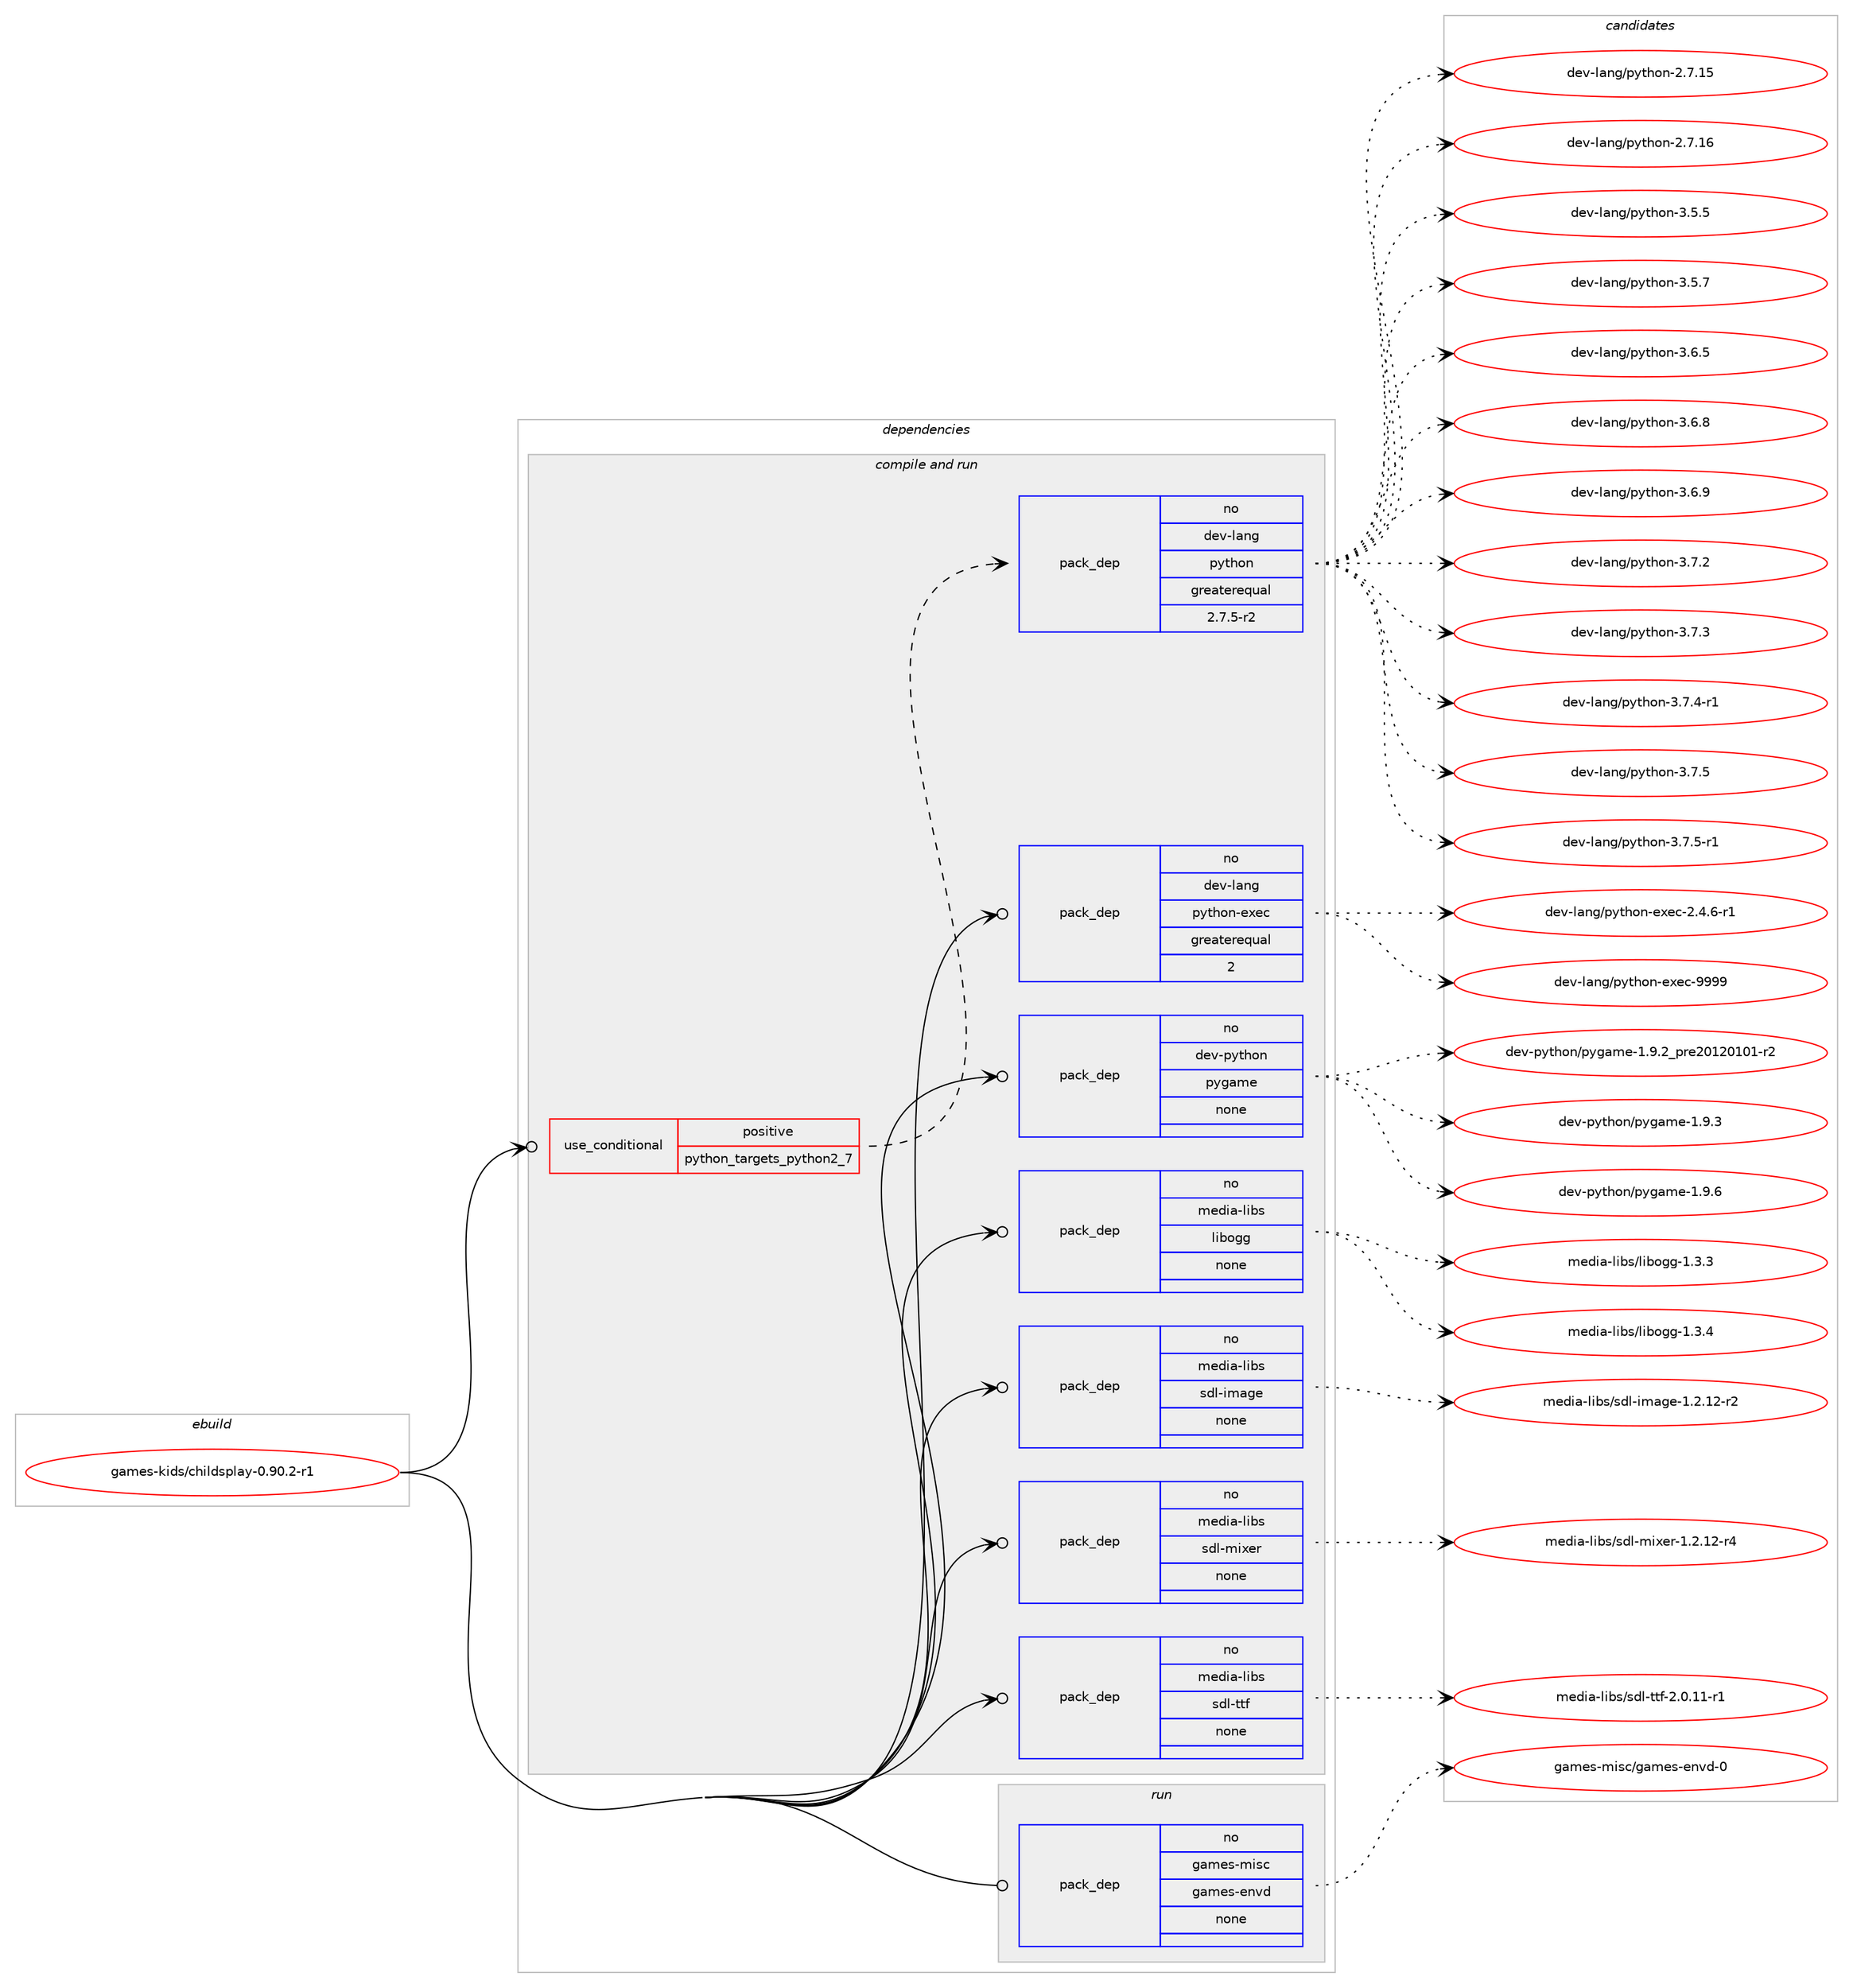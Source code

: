 digraph prolog {

# *************
# Graph options
# *************

newrank=true;
concentrate=true;
compound=true;
graph [rankdir=LR,fontname=Helvetica,fontsize=10,ranksep=1.5];#, ranksep=2.5, nodesep=0.2];
edge  [arrowhead=vee];
node  [fontname=Helvetica,fontsize=10];

# **********
# The ebuild
# **********

subgraph cluster_leftcol {
color=gray;
rank=same;
label=<<i>ebuild</i>>;
id [label="games-kids/childsplay-0.90.2-r1", color=red, width=4, href="../games-kids/childsplay-0.90.2-r1.svg"];
}

# ****************
# The dependencies
# ****************

subgraph cluster_midcol {
color=gray;
label=<<i>dependencies</i>>;
subgraph cluster_compile {
fillcolor="#eeeeee";
style=filled;
label=<<i>compile</i>>;
}
subgraph cluster_compileandrun {
fillcolor="#eeeeee";
style=filled;
label=<<i>compile and run</i>>;
subgraph cond184917 {
dependency740721 [label=<<TABLE BORDER="0" CELLBORDER="1" CELLSPACING="0" CELLPADDING="4"><TR><TD ROWSPAN="3" CELLPADDING="10">use_conditional</TD></TR><TR><TD>positive</TD></TR><TR><TD>python_targets_python2_7</TD></TR></TABLE>>, shape=none, color=red];
subgraph pack543340 {
dependency740722 [label=<<TABLE BORDER="0" CELLBORDER="1" CELLSPACING="0" CELLPADDING="4" WIDTH="220"><TR><TD ROWSPAN="6" CELLPADDING="30">pack_dep</TD></TR><TR><TD WIDTH="110">no</TD></TR><TR><TD>dev-lang</TD></TR><TR><TD>python</TD></TR><TR><TD>greaterequal</TD></TR><TR><TD>2.7.5-r2</TD></TR></TABLE>>, shape=none, color=blue];
}
dependency740721:e -> dependency740722:w [weight=20,style="dashed",arrowhead="vee"];
}
id:e -> dependency740721:w [weight=20,style="solid",arrowhead="odotvee"];
subgraph pack543341 {
dependency740723 [label=<<TABLE BORDER="0" CELLBORDER="1" CELLSPACING="0" CELLPADDING="4" WIDTH="220"><TR><TD ROWSPAN="6" CELLPADDING="30">pack_dep</TD></TR><TR><TD WIDTH="110">no</TD></TR><TR><TD>dev-lang</TD></TR><TR><TD>python-exec</TD></TR><TR><TD>greaterequal</TD></TR><TR><TD>2</TD></TR></TABLE>>, shape=none, color=blue];
}
id:e -> dependency740723:w [weight=20,style="solid",arrowhead="odotvee"];
subgraph pack543342 {
dependency740724 [label=<<TABLE BORDER="0" CELLBORDER="1" CELLSPACING="0" CELLPADDING="4" WIDTH="220"><TR><TD ROWSPAN="6" CELLPADDING="30">pack_dep</TD></TR><TR><TD WIDTH="110">no</TD></TR><TR><TD>dev-python</TD></TR><TR><TD>pygame</TD></TR><TR><TD>none</TD></TR><TR><TD></TD></TR></TABLE>>, shape=none, color=blue];
}
id:e -> dependency740724:w [weight=20,style="solid",arrowhead="odotvee"];
subgraph pack543343 {
dependency740725 [label=<<TABLE BORDER="0" CELLBORDER="1" CELLSPACING="0" CELLPADDING="4" WIDTH="220"><TR><TD ROWSPAN="6" CELLPADDING="30">pack_dep</TD></TR><TR><TD WIDTH="110">no</TD></TR><TR><TD>media-libs</TD></TR><TR><TD>libogg</TD></TR><TR><TD>none</TD></TR><TR><TD></TD></TR></TABLE>>, shape=none, color=blue];
}
id:e -> dependency740725:w [weight=20,style="solid",arrowhead="odotvee"];
subgraph pack543344 {
dependency740726 [label=<<TABLE BORDER="0" CELLBORDER="1" CELLSPACING="0" CELLPADDING="4" WIDTH="220"><TR><TD ROWSPAN="6" CELLPADDING="30">pack_dep</TD></TR><TR><TD WIDTH="110">no</TD></TR><TR><TD>media-libs</TD></TR><TR><TD>sdl-image</TD></TR><TR><TD>none</TD></TR><TR><TD></TD></TR></TABLE>>, shape=none, color=blue];
}
id:e -> dependency740726:w [weight=20,style="solid",arrowhead="odotvee"];
subgraph pack543345 {
dependency740727 [label=<<TABLE BORDER="0" CELLBORDER="1" CELLSPACING="0" CELLPADDING="4" WIDTH="220"><TR><TD ROWSPAN="6" CELLPADDING="30">pack_dep</TD></TR><TR><TD WIDTH="110">no</TD></TR><TR><TD>media-libs</TD></TR><TR><TD>sdl-mixer</TD></TR><TR><TD>none</TD></TR><TR><TD></TD></TR></TABLE>>, shape=none, color=blue];
}
id:e -> dependency740727:w [weight=20,style="solid",arrowhead="odotvee"];
subgraph pack543346 {
dependency740728 [label=<<TABLE BORDER="0" CELLBORDER="1" CELLSPACING="0" CELLPADDING="4" WIDTH="220"><TR><TD ROWSPAN="6" CELLPADDING="30">pack_dep</TD></TR><TR><TD WIDTH="110">no</TD></TR><TR><TD>media-libs</TD></TR><TR><TD>sdl-ttf</TD></TR><TR><TD>none</TD></TR><TR><TD></TD></TR></TABLE>>, shape=none, color=blue];
}
id:e -> dependency740728:w [weight=20,style="solid",arrowhead="odotvee"];
}
subgraph cluster_run {
fillcolor="#eeeeee";
style=filled;
label=<<i>run</i>>;
subgraph pack543347 {
dependency740729 [label=<<TABLE BORDER="0" CELLBORDER="1" CELLSPACING="0" CELLPADDING="4" WIDTH="220"><TR><TD ROWSPAN="6" CELLPADDING="30">pack_dep</TD></TR><TR><TD WIDTH="110">no</TD></TR><TR><TD>games-misc</TD></TR><TR><TD>games-envd</TD></TR><TR><TD>none</TD></TR><TR><TD></TD></TR></TABLE>>, shape=none, color=blue];
}
id:e -> dependency740729:w [weight=20,style="solid",arrowhead="odot"];
}
}

# **************
# The candidates
# **************

subgraph cluster_choices {
rank=same;
color=gray;
label=<<i>candidates</i>>;

subgraph choice543340 {
color=black;
nodesep=1;
choice10010111845108971101034711212111610411111045504655464953 [label="dev-lang/python-2.7.15", color=red, width=4,href="../dev-lang/python-2.7.15.svg"];
choice10010111845108971101034711212111610411111045504655464954 [label="dev-lang/python-2.7.16", color=red, width=4,href="../dev-lang/python-2.7.16.svg"];
choice100101118451089711010347112121116104111110455146534653 [label="dev-lang/python-3.5.5", color=red, width=4,href="../dev-lang/python-3.5.5.svg"];
choice100101118451089711010347112121116104111110455146534655 [label="dev-lang/python-3.5.7", color=red, width=4,href="../dev-lang/python-3.5.7.svg"];
choice100101118451089711010347112121116104111110455146544653 [label="dev-lang/python-3.6.5", color=red, width=4,href="../dev-lang/python-3.6.5.svg"];
choice100101118451089711010347112121116104111110455146544656 [label="dev-lang/python-3.6.8", color=red, width=4,href="../dev-lang/python-3.6.8.svg"];
choice100101118451089711010347112121116104111110455146544657 [label="dev-lang/python-3.6.9", color=red, width=4,href="../dev-lang/python-3.6.9.svg"];
choice100101118451089711010347112121116104111110455146554650 [label="dev-lang/python-3.7.2", color=red, width=4,href="../dev-lang/python-3.7.2.svg"];
choice100101118451089711010347112121116104111110455146554651 [label="dev-lang/python-3.7.3", color=red, width=4,href="../dev-lang/python-3.7.3.svg"];
choice1001011184510897110103471121211161041111104551465546524511449 [label="dev-lang/python-3.7.4-r1", color=red, width=4,href="../dev-lang/python-3.7.4-r1.svg"];
choice100101118451089711010347112121116104111110455146554653 [label="dev-lang/python-3.7.5", color=red, width=4,href="../dev-lang/python-3.7.5.svg"];
choice1001011184510897110103471121211161041111104551465546534511449 [label="dev-lang/python-3.7.5-r1", color=red, width=4,href="../dev-lang/python-3.7.5-r1.svg"];
dependency740722:e -> choice10010111845108971101034711212111610411111045504655464953:w [style=dotted,weight="100"];
dependency740722:e -> choice10010111845108971101034711212111610411111045504655464954:w [style=dotted,weight="100"];
dependency740722:e -> choice100101118451089711010347112121116104111110455146534653:w [style=dotted,weight="100"];
dependency740722:e -> choice100101118451089711010347112121116104111110455146534655:w [style=dotted,weight="100"];
dependency740722:e -> choice100101118451089711010347112121116104111110455146544653:w [style=dotted,weight="100"];
dependency740722:e -> choice100101118451089711010347112121116104111110455146544656:w [style=dotted,weight="100"];
dependency740722:e -> choice100101118451089711010347112121116104111110455146544657:w [style=dotted,weight="100"];
dependency740722:e -> choice100101118451089711010347112121116104111110455146554650:w [style=dotted,weight="100"];
dependency740722:e -> choice100101118451089711010347112121116104111110455146554651:w [style=dotted,weight="100"];
dependency740722:e -> choice1001011184510897110103471121211161041111104551465546524511449:w [style=dotted,weight="100"];
dependency740722:e -> choice100101118451089711010347112121116104111110455146554653:w [style=dotted,weight="100"];
dependency740722:e -> choice1001011184510897110103471121211161041111104551465546534511449:w [style=dotted,weight="100"];
}
subgraph choice543341 {
color=black;
nodesep=1;
choice10010111845108971101034711212111610411111045101120101994550465246544511449 [label="dev-lang/python-exec-2.4.6-r1", color=red, width=4,href="../dev-lang/python-exec-2.4.6-r1.svg"];
choice10010111845108971101034711212111610411111045101120101994557575757 [label="dev-lang/python-exec-9999", color=red, width=4,href="../dev-lang/python-exec-9999.svg"];
dependency740723:e -> choice10010111845108971101034711212111610411111045101120101994550465246544511449:w [style=dotted,weight="100"];
dependency740723:e -> choice10010111845108971101034711212111610411111045101120101994557575757:w [style=dotted,weight="100"];
}
subgraph choice543342 {
color=black;
nodesep=1;
choice1001011184511212111610411111047112121103971091014549465746509511211410150484950484948494511450 [label="dev-python/pygame-1.9.2_pre20120101-r2", color=red, width=4,href="../dev-python/pygame-1.9.2_pre20120101-r2.svg"];
choice100101118451121211161041111104711212110397109101454946574651 [label="dev-python/pygame-1.9.3", color=red, width=4,href="../dev-python/pygame-1.9.3.svg"];
choice100101118451121211161041111104711212110397109101454946574654 [label="dev-python/pygame-1.9.6", color=red, width=4,href="../dev-python/pygame-1.9.6.svg"];
dependency740724:e -> choice1001011184511212111610411111047112121103971091014549465746509511211410150484950484948494511450:w [style=dotted,weight="100"];
dependency740724:e -> choice100101118451121211161041111104711212110397109101454946574651:w [style=dotted,weight="100"];
dependency740724:e -> choice100101118451121211161041111104711212110397109101454946574654:w [style=dotted,weight="100"];
}
subgraph choice543343 {
color=black;
nodesep=1;
choice1091011001059745108105981154710810598111103103454946514651 [label="media-libs/libogg-1.3.3", color=red, width=4,href="../media-libs/libogg-1.3.3.svg"];
choice1091011001059745108105981154710810598111103103454946514652 [label="media-libs/libogg-1.3.4", color=red, width=4,href="../media-libs/libogg-1.3.4.svg"];
dependency740725:e -> choice1091011001059745108105981154710810598111103103454946514651:w [style=dotted,weight="100"];
dependency740725:e -> choice1091011001059745108105981154710810598111103103454946514652:w [style=dotted,weight="100"];
}
subgraph choice543344 {
color=black;
nodesep=1;
choice109101100105974510810598115471151001084510510997103101454946504649504511450 [label="media-libs/sdl-image-1.2.12-r2", color=red, width=4,href="../media-libs/sdl-image-1.2.12-r2.svg"];
dependency740726:e -> choice109101100105974510810598115471151001084510510997103101454946504649504511450:w [style=dotted,weight="100"];
}
subgraph choice543345 {
color=black;
nodesep=1;
choice1091011001059745108105981154711510010845109105120101114454946504649504511452 [label="media-libs/sdl-mixer-1.2.12-r4", color=red, width=4,href="../media-libs/sdl-mixer-1.2.12-r4.svg"];
dependency740727:e -> choice1091011001059745108105981154711510010845109105120101114454946504649504511452:w [style=dotted,weight="100"];
}
subgraph choice543346 {
color=black;
nodesep=1;
choice1091011001059745108105981154711510010845116116102455046484649494511449 [label="media-libs/sdl-ttf-2.0.11-r1", color=red, width=4,href="../media-libs/sdl-ttf-2.0.11-r1.svg"];
dependency740728:e -> choice1091011001059745108105981154711510010845116116102455046484649494511449:w [style=dotted,weight="100"];
}
subgraph choice543347 {
color=black;
nodesep=1;
choice1039710910111545109105115994710397109101115451011101181004548 [label="games-misc/games-envd-0", color=red, width=4,href="../games-misc/games-envd-0.svg"];
dependency740729:e -> choice1039710910111545109105115994710397109101115451011101181004548:w [style=dotted,weight="100"];
}
}

}
